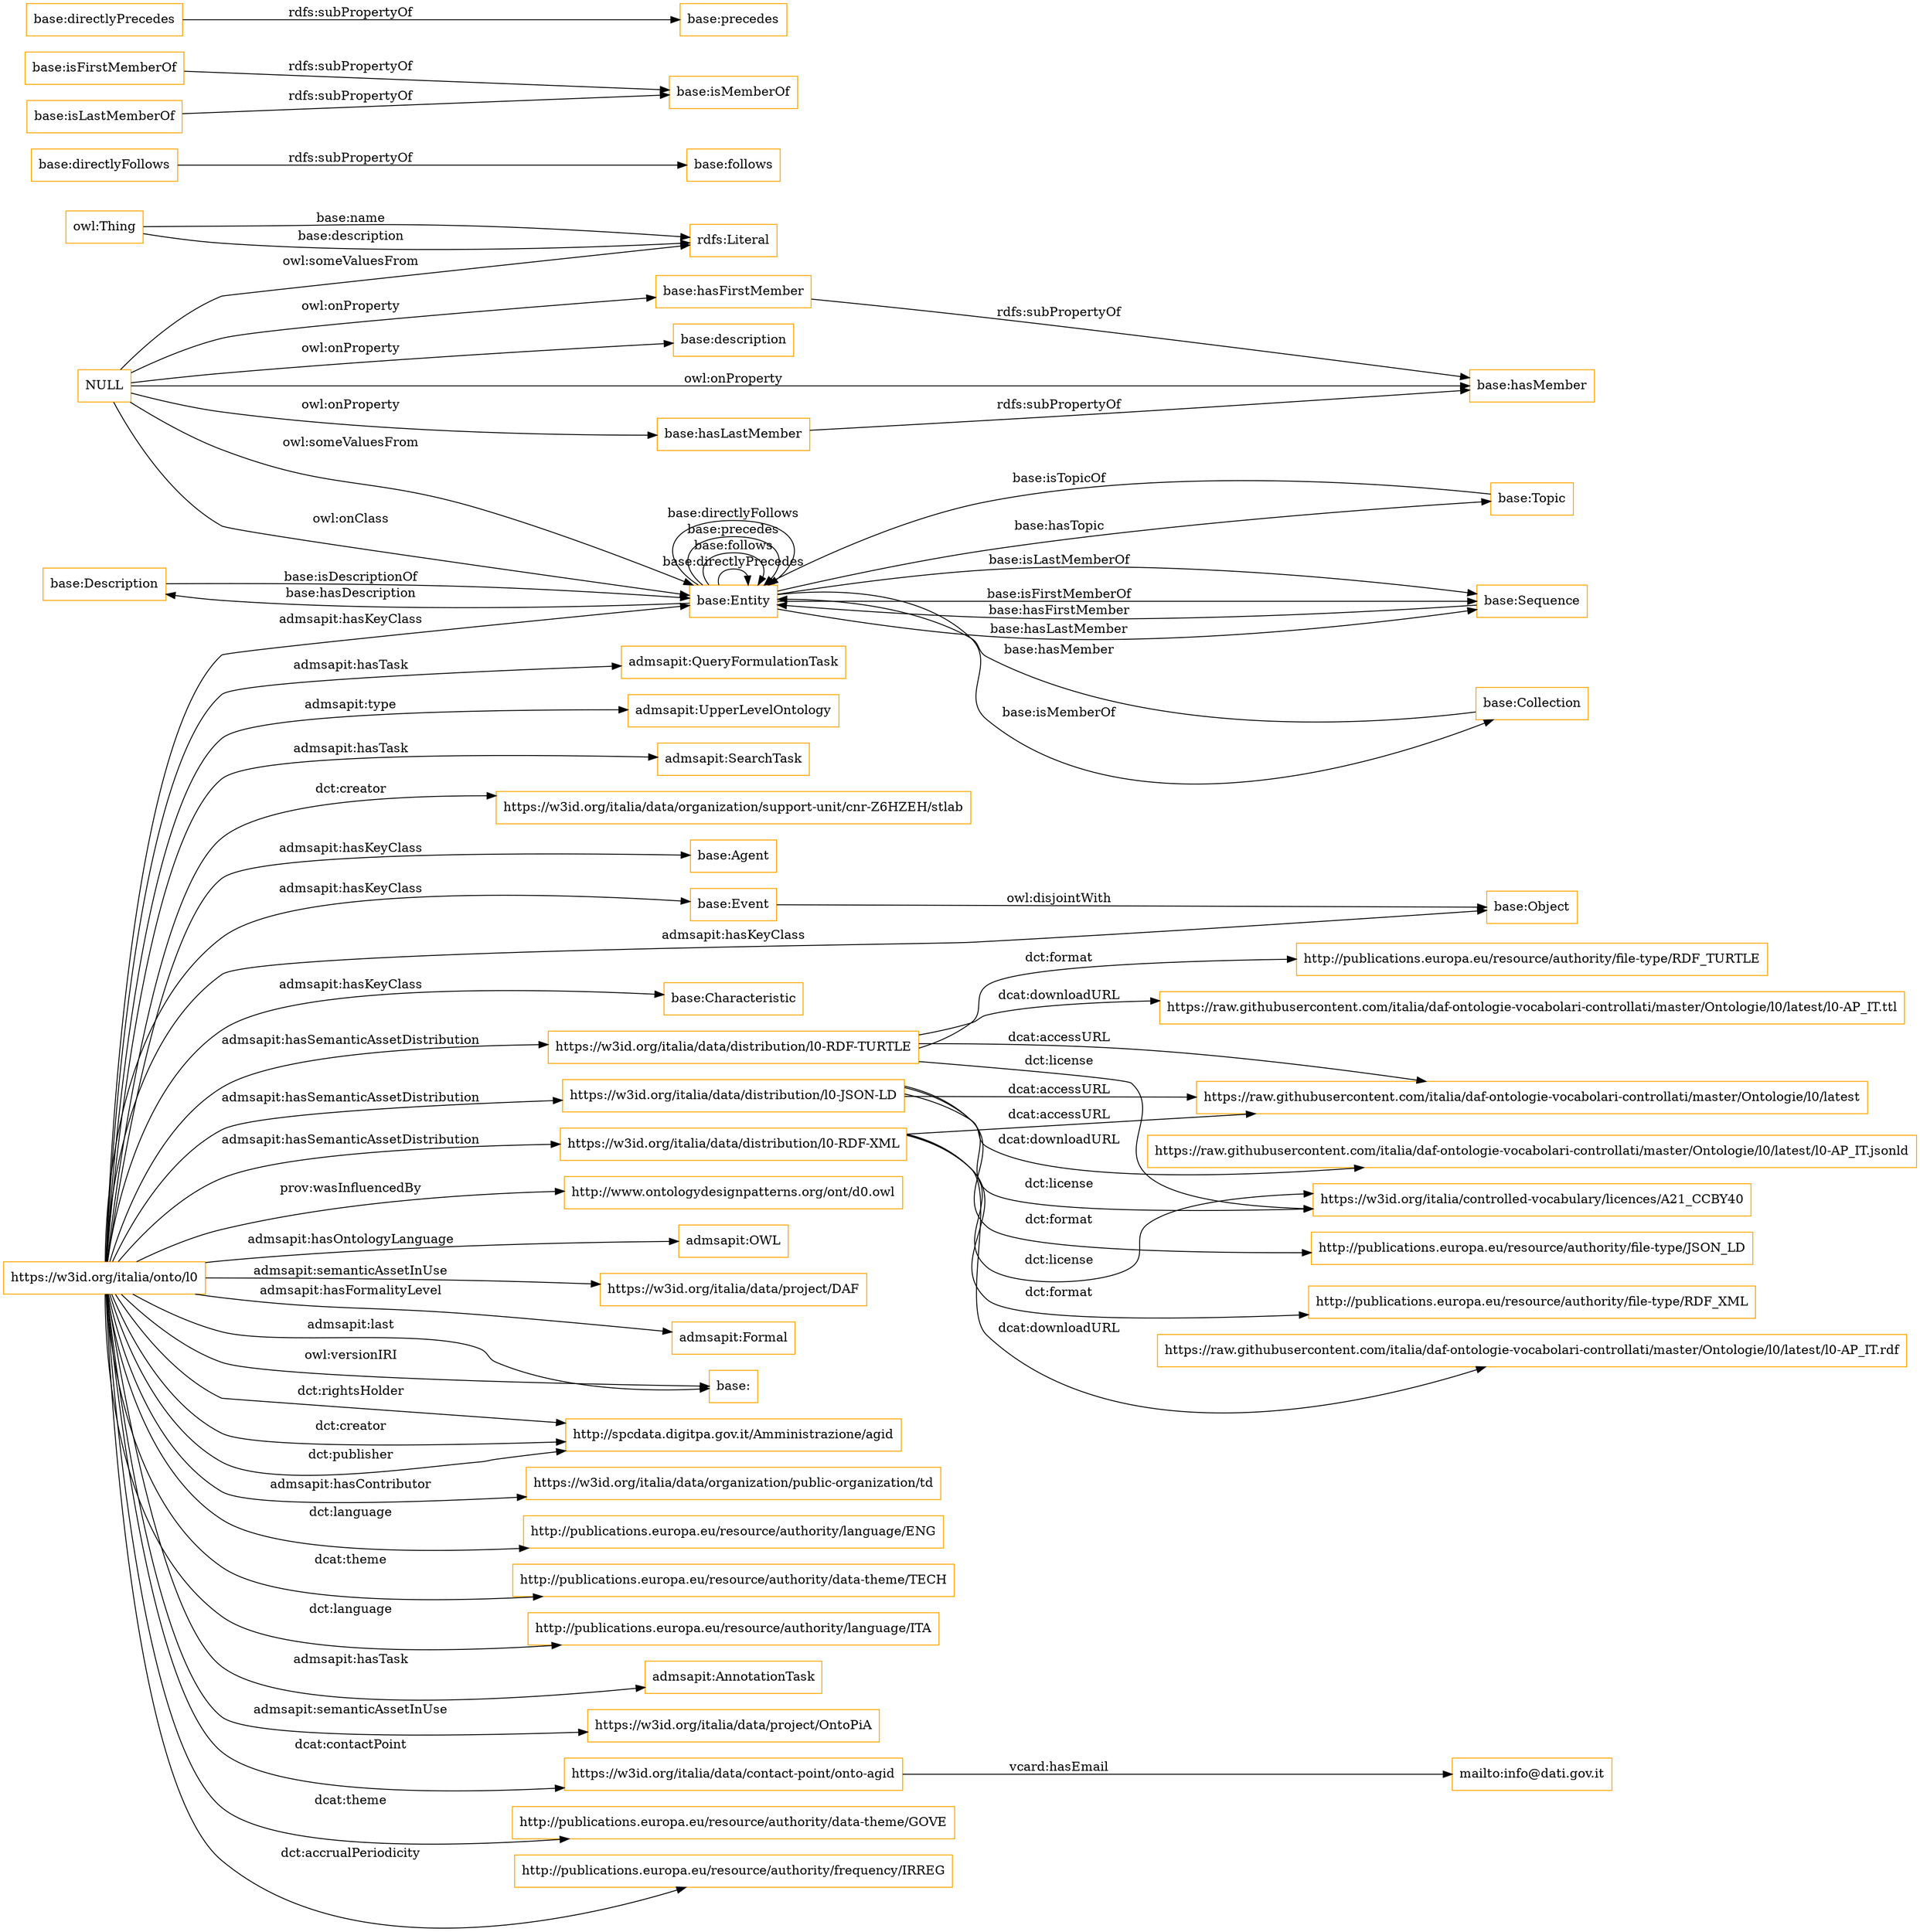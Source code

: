 digraph ar2dtool_diagram { 
rankdir=LR;
size="1501"
node [shape = rectangle, color="orange"]; "base:Description" "base:Agent" "base:Entity" "base:Collection" "base:Event" "base:Sequence" "base:Object" "base:Characteristic" "base:Topic" ; /*classes style*/
	"NULL" -> "rdfs:Literal" [ label = "owl:someValuesFrom" ];
	"NULL" -> "base:description" [ label = "owl:onProperty" ];
	"NULL" -> "base:Entity" [ label = "owl:someValuesFrom" ];
	"NULL" -> "base:hasMember" [ label = "owl:onProperty" ];
	"NULL" -> "base:hasLastMember" [ label = "owl:onProperty" ];
	"NULL" -> "base:Entity" [ label = "owl:onClass" ];
	"NULL" -> "base:hasFirstMember" [ label = "owl:onProperty" ];
	"base:Event" -> "base:Object" [ label = "owl:disjointWith" ];
	"base:directlyFollows" -> "base:follows" [ label = "rdfs:subPropertyOf" ];
	"https://w3id.org/italia/data/distribution/l0-RDF-XML" -> "https://w3id.org/italia/controlled-vocabulary/licences/A21_CCBY40" [ label = "dct:license" ];
	"https://w3id.org/italia/data/distribution/l0-RDF-XML" -> "http://publications.europa.eu/resource/authority/file-type/RDF_XML" [ label = "dct:format" ];
	"https://w3id.org/italia/data/distribution/l0-RDF-XML" -> "https://raw.githubusercontent.com/italia/daf-ontologie-vocabolari-controllati/master/Ontologie/l0/latest/l0-AP_IT.rdf" [ label = "dcat:downloadURL" ];
	"https://w3id.org/italia/data/distribution/l0-RDF-XML" -> "https://raw.githubusercontent.com/italia/daf-ontologie-vocabolari-controllati/master/Ontologie/l0/latest" [ label = "dcat:accessURL" ];
	"base:hasLastMember" -> "base:hasMember" [ label = "rdfs:subPropertyOf" ];
	"https://w3id.org/italia/onto/l0" -> "base:Agent" [ label = "admsapit:hasKeyClass" ];
	"https://w3id.org/italia/onto/l0" -> "https://w3id.org/italia/data/distribution/l0-RDF-XML" [ label = "admsapit:hasSemanticAssetDistribution" ];
	"https://w3id.org/italia/onto/l0" -> "http://www.ontologydesignpatterns.org/ont/d0.owl" [ label = "prov:wasInfluencedBy" ];
	"https://w3id.org/italia/onto/l0" -> "admsapit:OWL" [ label = "admsapit:hasOntologyLanguage" ];
	"https://w3id.org/italia/onto/l0" -> "https://w3id.org/italia/data/project/DAF" [ label = "admsapit:semanticAssetInUse" ];
	"https://w3id.org/italia/onto/l0" -> "admsapit:Formal" [ label = "admsapit:hasFormalityLevel" ];
	"https://w3id.org/italia/onto/l0" -> "base:" [ label = "owl:versionIRI" ];
	"https://w3id.org/italia/onto/l0" -> "http://spcdata.digitpa.gov.it/Amministrazione/agid" [ label = "dct:rightsHolder" ];
	"https://w3id.org/italia/onto/l0" -> "https://w3id.org/italia/data/organization/public-organization/td" [ label = "admsapit:hasContributor" ];
	"https://w3id.org/italia/onto/l0" -> "http://spcdata.digitpa.gov.it/Amministrazione/agid" [ label = "dct:creator" ];
	"https://w3id.org/italia/onto/l0" -> "http://spcdata.digitpa.gov.it/Amministrazione/agid" [ label = "dct:publisher" ];
	"https://w3id.org/italia/onto/l0" -> "http://publications.europa.eu/resource/authority/language/ENG" [ label = "dct:language" ];
	"https://w3id.org/italia/onto/l0" -> "http://publications.europa.eu/resource/authority/data-theme/TECH" [ label = "dcat:theme" ];
	"https://w3id.org/italia/onto/l0" -> "base:Characteristic" [ label = "admsapit:hasKeyClass" ];
	"https://w3id.org/italia/onto/l0" -> "base:" [ label = "admsapit:last" ];
	"https://w3id.org/italia/onto/l0" -> "http://publications.europa.eu/resource/authority/language/ITA" [ label = "dct:language" ];
	"https://w3id.org/italia/onto/l0" -> "admsapit:AnnotationTask" [ label = "admsapit:hasTask" ];
	"https://w3id.org/italia/onto/l0" -> "https://w3id.org/italia/data/project/OntoPiA" [ label = "admsapit:semanticAssetInUse" ];
	"https://w3id.org/italia/onto/l0" -> "https://w3id.org/italia/data/distribution/l0-JSON-LD" [ label = "admsapit:hasSemanticAssetDistribution" ];
	"https://w3id.org/italia/onto/l0" -> "https://w3id.org/italia/data/contact-point/onto-agid" [ label = "dcat:contactPoint" ];
	"https://w3id.org/italia/onto/l0" -> "base:Entity" [ label = "admsapit:hasKeyClass" ];
	"https://w3id.org/italia/onto/l0" -> "https://w3id.org/italia/data/distribution/l0-RDF-TURTLE" [ label = "admsapit:hasSemanticAssetDistribution" ];
	"https://w3id.org/italia/onto/l0" -> "http://publications.europa.eu/resource/authority/data-theme/GOVE" [ label = "dcat:theme" ];
	"https://w3id.org/italia/onto/l0" -> "base:Event" [ label = "admsapit:hasKeyClass" ];
	"https://w3id.org/italia/onto/l0" -> "http://publications.europa.eu/resource/authority/frequency/IRREG" [ label = "dct:accrualPeriodicity" ];
	"https://w3id.org/italia/onto/l0" -> "admsapit:QueryFormulationTask" [ label = "admsapit:hasTask" ];
	"https://w3id.org/italia/onto/l0" -> "admsapit:UpperLevelOntology" [ label = "admsapit:type" ];
	"https://w3id.org/italia/onto/l0" -> "base:Object" [ label = "admsapit:hasKeyClass" ];
	"https://w3id.org/italia/onto/l0" -> "admsapit:SearchTask" [ label = "admsapit:hasTask" ];
	"https://w3id.org/italia/onto/l0" -> "https://w3id.org/italia/data/organization/support-unit/cnr-Z6HZEH/stlab" [ label = "dct:creator" ];
	"https://w3id.org/italia/data/distribution/l0-JSON-LD" -> "https://w3id.org/italia/controlled-vocabulary/licences/A21_CCBY40" [ label = "dct:license" ];
	"https://w3id.org/italia/data/distribution/l0-JSON-LD" -> "https://raw.githubusercontent.com/italia/daf-ontologie-vocabolari-controllati/master/Ontologie/l0/latest/l0-AP_IT.jsonld" [ label = "dcat:downloadURL" ];
	"https://w3id.org/italia/data/distribution/l0-JSON-LD" -> "http://publications.europa.eu/resource/authority/file-type/JSON_LD" [ label = "dct:format" ];
	"https://w3id.org/italia/data/distribution/l0-JSON-LD" -> "https://raw.githubusercontent.com/italia/daf-ontologie-vocabolari-controllati/master/Ontologie/l0/latest" [ label = "dcat:accessURL" ];
	"base:isFirstMemberOf" -> "base:isMemberOf" [ label = "rdfs:subPropertyOf" ];
	"https://w3id.org/italia/data/contact-point/onto-agid" -> "mailto:info@dati.gov.it" [ label = "vcard:hasEmail" ];
	"base:isLastMemberOf" -> "base:isMemberOf" [ label = "rdfs:subPropertyOf" ];
	"https://w3id.org/italia/data/distribution/l0-RDF-TURTLE" -> "https://raw.githubusercontent.com/italia/daf-ontologie-vocabolari-controllati/master/Ontologie/l0/latest/l0-AP_IT.ttl" [ label = "dcat:downloadURL" ];
	"https://w3id.org/italia/data/distribution/l0-RDF-TURTLE" -> "https://w3id.org/italia/controlled-vocabulary/licences/A21_CCBY40" [ label = "dct:license" ];
	"https://w3id.org/italia/data/distribution/l0-RDF-TURTLE" -> "http://publications.europa.eu/resource/authority/file-type/RDF_TURTLE" [ label = "dct:format" ];
	"https://w3id.org/italia/data/distribution/l0-RDF-TURTLE" -> "https://raw.githubusercontent.com/italia/daf-ontologie-vocabolari-controllati/master/Ontologie/l0/latest" [ label = "dcat:accessURL" ];
	"base:directlyPrecedes" -> "base:precedes" [ label = "rdfs:subPropertyOf" ];
	"base:hasFirstMember" -> "base:hasMember" [ label = "rdfs:subPropertyOf" ];
	"base:Entity" -> "base:Entity" [ label = "base:directlyPrecedes" ];
	"base:Entity" -> "base:Entity" [ label = "base:follows" ];
	"base:Sequence" -> "base:Entity" [ label = "base:hasFirstMember" ];
	"base:Entity" -> "base:Sequence" [ label = "base:hasLastMember" ];
	"base:Entity" -> "base:Sequence" [ label = "base:isLastMemberOf" ];
	"base:Entity" -> "base:Description" [ label = "base:hasDescription" ];
	"owl:Thing" -> "rdfs:Literal" [ label = "base:name" ];
	"base:Entity" -> "base:Entity" [ label = "base:precedes" ];
	"base:Entity" -> "base:Sequence" [ label = "base:isFirstMemberOf" ];
	"base:Entity" -> "base:Collection" [ label = "base:isMemberOf" ];
	"base:Entity" -> "base:Entity" [ label = "base:directlyFollows" ];
	"owl:Thing" -> "rdfs:Literal" [ label = "base:description" ];
	"base:Topic" -> "base:Entity" [ label = "base:isTopicOf" ];
	"base:Collection" -> "base:Entity" [ label = "base:hasMember" ];
	"base:Description" -> "base:Entity" [ label = "base:isDescriptionOf" ];
	"base:Entity" -> "base:Topic" [ label = "base:hasTopic" ];

}
